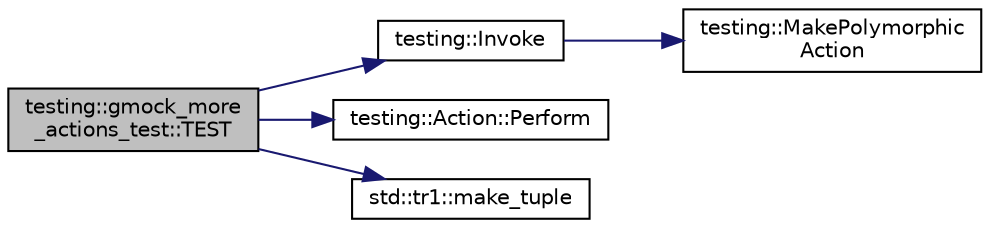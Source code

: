 digraph "testing::gmock_more_actions_test::TEST"
{
  edge [fontname="Helvetica",fontsize="10",labelfontname="Helvetica",labelfontsize="10"];
  node [fontname="Helvetica",fontsize="10",shape=record];
  rankdir="LR";
  Node156 [label="testing::gmock_more\l_actions_test::TEST",height=0.2,width=0.4,color="black", fillcolor="grey75", style="filled", fontcolor="black"];
  Node156 -> Node157 [color="midnightblue",fontsize="10",style="solid",fontname="Helvetica"];
  Node157 [label="testing::Invoke",height=0.2,width=0.4,color="black", fillcolor="white", style="filled",URL="$d0/d75/namespacetesting.html#a12aebaf8363d49a383047529f798b694"];
  Node157 -> Node158 [color="midnightblue",fontsize="10",style="solid",fontname="Helvetica"];
  Node158 [label="testing::MakePolymorphic\lAction",height=0.2,width=0.4,color="black", fillcolor="white", style="filled",URL="$d0/d75/namespacetesting.html#a36bd06c5ea972c6df0bd9f40a7a94c65"];
  Node156 -> Node159 [color="midnightblue",fontsize="10",style="solid",fontname="Helvetica"];
  Node159 [label="testing::Action::Perform",height=0.2,width=0.4,color="black", fillcolor="white", style="filled",URL="$d0/dd1/classtesting_1_1_action.html#ad00a03062885685da84b308e6e8ff4cb"];
  Node156 -> Node160 [color="midnightblue",fontsize="10",style="solid",fontname="Helvetica"];
  Node160 [label="std::tr1::make_tuple",height=0.2,width=0.4,color="black", fillcolor="white", style="filled",URL="$d2/db7/namespacestd_1_1tr1.html#af7e12a0f5b5791b5b7c49a5a17b85359"];
}
